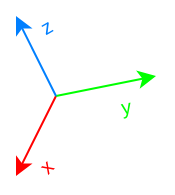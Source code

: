 <mxfile version="14.6.6" type="github">
  <diagram id="0-pPOEypfPP8NExiLllJ" name="Page-1">
    <mxGraphModel dx="414" dy="257" grid="1" gridSize="10" guides="1" tooltips="1" connect="1" arrows="1" fold="1" page="1" pageScale="1" pageWidth="827" pageHeight="1169" math="0" shadow="0">
      <root>
        <mxCell id="0" />
        <mxCell id="1" parent="0" />
        <mxCell id="VcRs7Bl-WjDsgt3eSbQ8-1" value="" style="endArrow=classic;html=1;strokeColor=#FF0000;" edge="1" parent="1">
          <mxGeometry width="50" height="50" relative="1" as="geometry">
            <mxPoint x="540" y="240" as="sourcePoint" />
            <mxPoint x="520" y="280" as="targetPoint" />
          </mxGeometry>
        </mxCell>
        <mxCell id="VcRs7Bl-WjDsgt3eSbQ8-2" value="" style="endArrow=classic;html=1;strokeColor=#00FF00;" edge="1" parent="1">
          <mxGeometry width="50" height="50" relative="1" as="geometry">
            <mxPoint x="540" y="240" as="sourcePoint" />
            <mxPoint x="590" y="230" as="targetPoint" />
          </mxGeometry>
        </mxCell>
        <mxCell id="VcRs7Bl-WjDsgt3eSbQ8-3" value="" style="endArrow=classic;html=1;strokeColor=#007FFF;" edge="1" parent="1">
          <mxGeometry width="50" height="50" relative="1" as="geometry">
            <mxPoint x="540" y="240" as="sourcePoint" />
            <mxPoint x="520" y="200" as="targetPoint" />
          </mxGeometry>
        </mxCell>
        <mxCell id="VcRs7Bl-WjDsgt3eSbQ8-4" value="&lt;font color=&quot;#ff0000&quot; style=&quot;font-size: 10px&quot;&gt;x&lt;/font&gt;" style="text;html=1;strokeColor=none;fillColor=none;align=center;verticalAlign=middle;whiteSpace=wrap;rounded=0;rotation=-45;" vertex="1" parent="1">
          <mxGeometry x="530" y="270" width="10" height="10" as="geometry" />
        </mxCell>
        <mxCell id="VcRs7Bl-WjDsgt3eSbQ8-5" value="&lt;font style=&quot;font-size: 10px&quot; color=&quot;#007fff&quot;&gt;z&lt;/font&gt;" style="text;html=1;strokeColor=none;fillColor=none;align=center;verticalAlign=middle;whiteSpace=wrap;rounded=0;rotation=-30;" vertex="1" parent="1">
          <mxGeometry x="530" y="200" width="10" height="10" as="geometry" />
        </mxCell>
        <mxCell id="VcRs7Bl-WjDsgt3eSbQ8-6" value="&lt;font style=&quot;font-size: 10px&quot; color=&quot;#00ff00&quot;&gt;y&lt;/font&gt;" style="text;html=1;strokeColor=none;fillColor=none;align=center;verticalAlign=middle;whiteSpace=wrap;rounded=0;rotation=-10;" vertex="1" parent="1">
          <mxGeometry x="570" y="240" width="10" height="10" as="geometry" />
        </mxCell>
      </root>
    </mxGraphModel>
  </diagram>
</mxfile>
